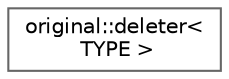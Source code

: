 digraph "Graphical Class Hierarchy"
{
 // LATEX_PDF_SIZE
  bgcolor="transparent";
  edge [fontname=Helvetica,fontsize=10,labelfontname=Helvetica,labelfontsize=10];
  node [fontname=Helvetica,fontsize=10,shape=box,height=0.2,width=0.4];
  rankdir="LR";
  Node0 [id="Node000000",label="original::deleter\<\l TYPE \>",height=0.2,width=0.4,color="grey40", fillcolor="white", style="filled",URL="$classoriginal_1_1deleter.html",tooltip="Default deletion policy for single objects."];
}
